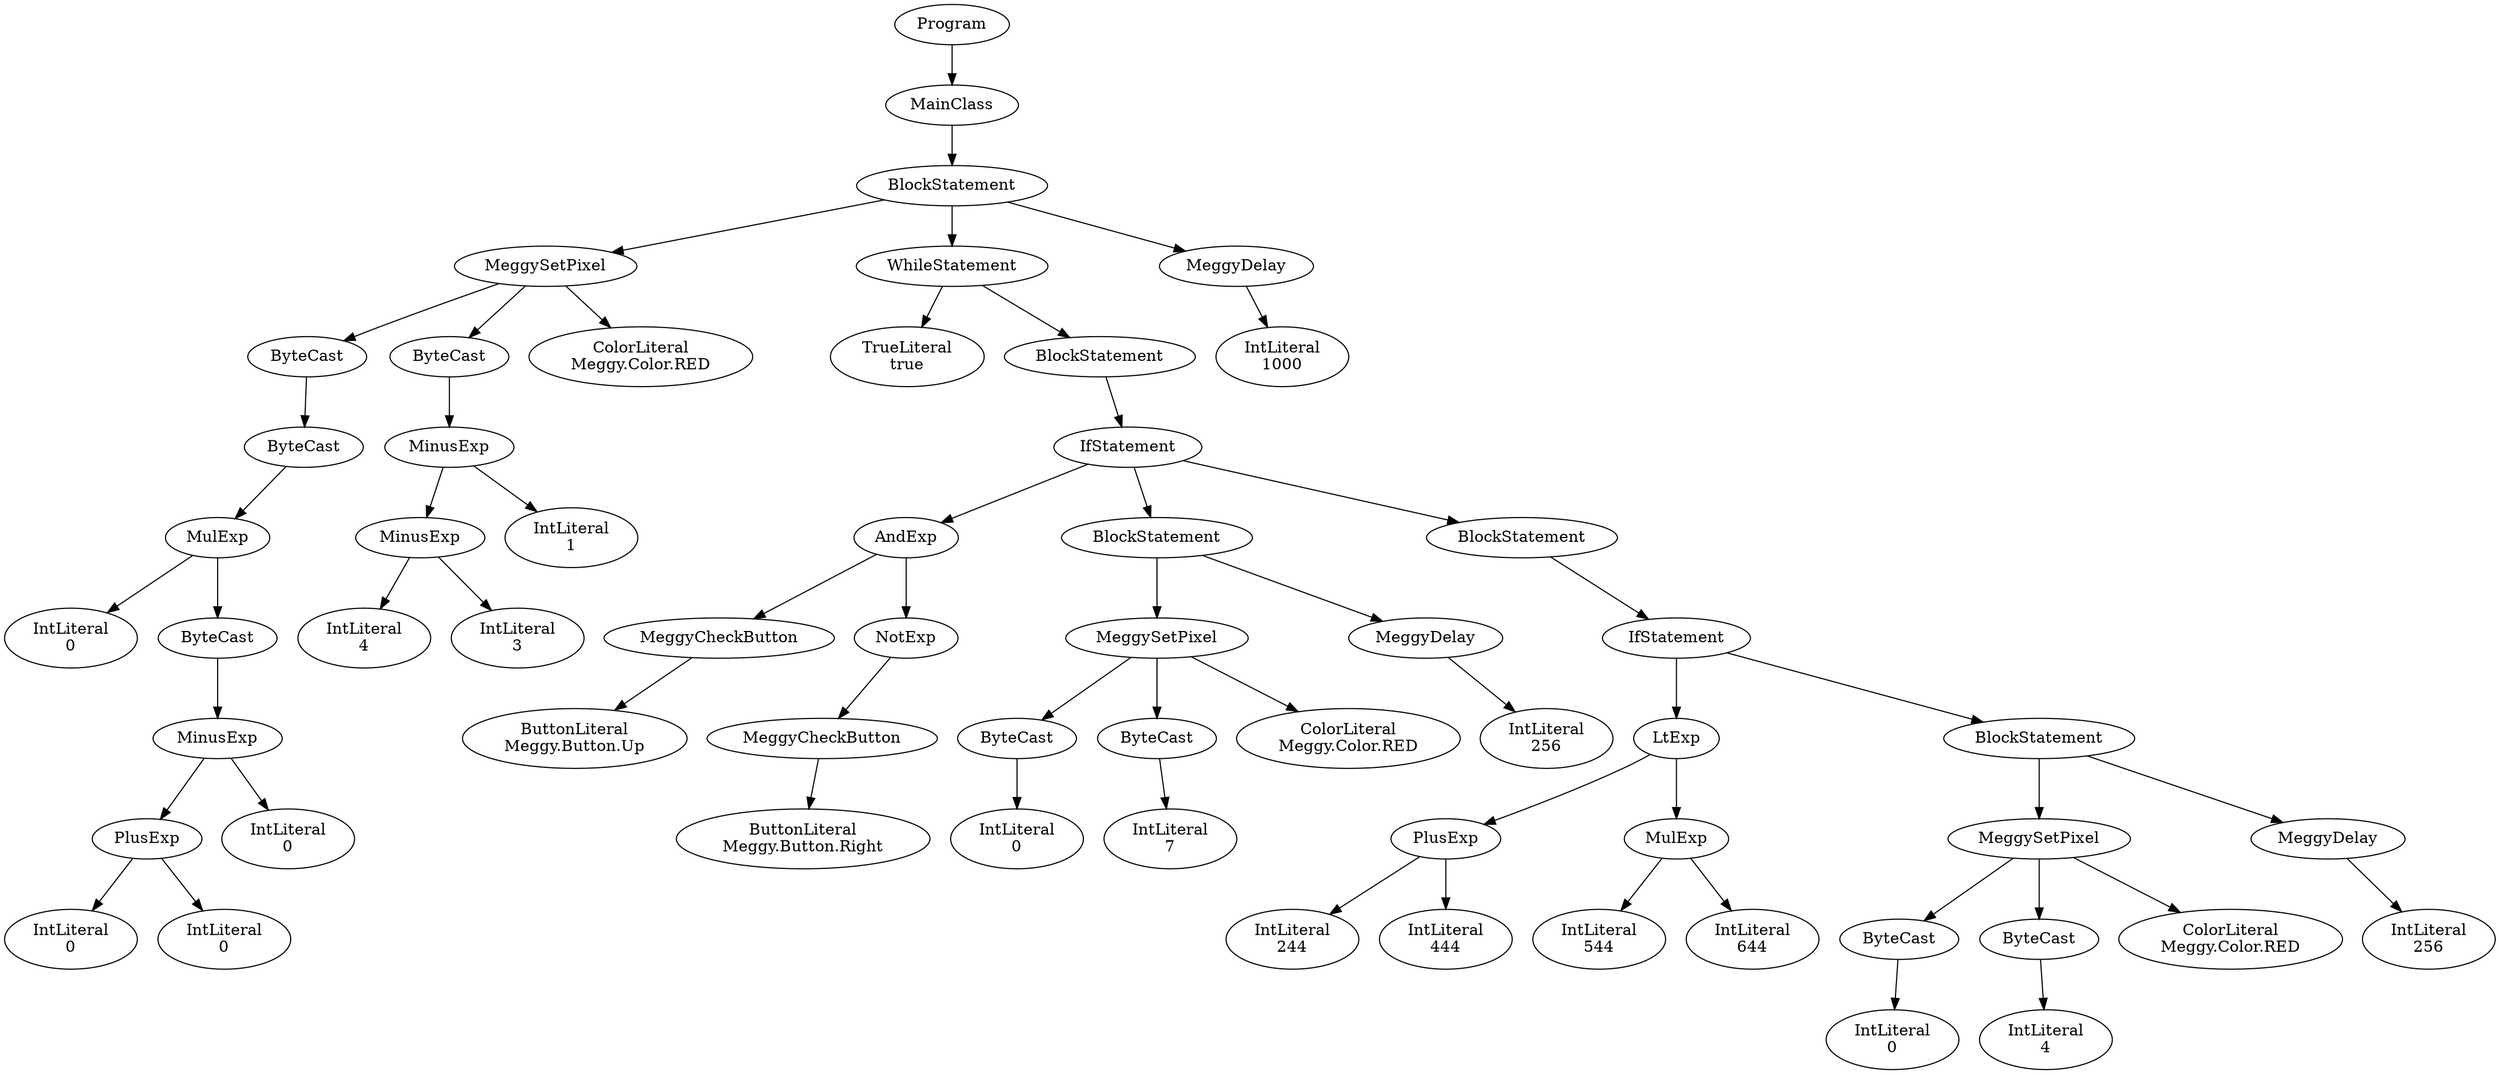 digraph ASTGraph {
0 [ label="Program" ];
1 [ label="MainClass" ];
0 -> 1
2 [ label="BlockStatement" ];
1 -> 2
3 [ label="MeggySetPixel" ];
2 -> 3
4 [ label="ByteCast" ];
3 -> 4
5 [ label="ByteCast" ];
4 -> 5
6 [ label="MulExp" ];
5 -> 6
7 [ label="IntLiteral\n0" ];
6 -> 7
8 [ label="ByteCast" ];
6 -> 8
9 [ label="MinusExp" ];
8 -> 9
10 [ label="PlusExp" ];
9 -> 10
11 [ label="IntLiteral\n0" ];
10 -> 11
12 [ label="IntLiteral\n0" ];
10 -> 12
13 [ label="IntLiteral\n0" ];
9 -> 13
14 [ label="ByteCast" ];
3 -> 14
15 [ label="MinusExp" ];
14 -> 15
16 [ label="MinusExp" ];
15 -> 16
17 [ label="IntLiteral\n4" ];
16 -> 17
18 [ label="IntLiteral\n3" ];
16 -> 18
19 [ label="IntLiteral\n1" ];
15 -> 19
20 [ label="ColorLiteral\nMeggy.Color.RED" ];
3 -> 20
21 [ label="WhileStatement" ];
2 -> 21
22 [ label="TrueLiteral\ntrue" ];
21 -> 22
23 [ label="BlockStatement" ];
21 -> 23
24 [ label="IfStatement" ];
23 -> 24
25 [ label="AndExp" ];
24 -> 25
26 [ label="MeggyCheckButton" ];
25 -> 26
27 [ label="ButtonLiteral\nMeggy.Button.Up" ];
26 -> 27
28 [ label="NotExp" ];
25 -> 28
29 [ label="MeggyCheckButton" ];
28 -> 29
30 [ label="ButtonLiteral\nMeggy.Button.Right" ];
29 -> 30
31 [ label="BlockStatement" ];
24 -> 31
32 [ label="MeggySetPixel" ];
31 -> 32
33 [ label="ByteCast" ];
32 -> 33
34 [ label="IntLiteral\n0" ];
33 -> 34
35 [ label="ByteCast" ];
32 -> 35
36 [ label="IntLiteral\n7" ];
35 -> 36
37 [ label="ColorLiteral\nMeggy.Color.RED" ];
32 -> 37
38 [ label="MeggyDelay" ];
31 -> 38
39 [ label="IntLiteral\n256" ];
38 -> 39
40 [ label="BlockStatement" ];
24 -> 40
41 [ label="IfStatement" ];
40 -> 41
42 [ label="LtExp" ];
41 -> 42
43 [ label="PlusExp" ];
42 -> 43
44 [ label="IntLiteral\n244" ];
43 -> 44
45 [ label="IntLiteral\n444" ];
43 -> 45
46 [ label="MulExp" ];
42 -> 46
47 [ label="IntLiteral\n544" ];
46 -> 47
48 [ label="IntLiteral\n644" ];
46 -> 48
49 [ label="BlockStatement" ];
41 -> 49
50 [ label="MeggySetPixel" ];
49 -> 50
51 [ label="ByteCast" ];
50 -> 51
52 [ label="IntLiteral\n0" ];
51 -> 52
53 [ label="ByteCast" ];
50 -> 53
54 [ label="IntLiteral\n4" ];
53 -> 54
55 [ label="ColorLiteral\nMeggy.Color.RED" ];
50 -> 55
56 [ label="MeggyDelay" ];
49 -> 56
57 [ label="IntLiteral\n256" ];
56 -> 57
58 [ label="MeggyDelay" ];
2 -> 58
59 [ label="IntLiteral\n1000" ];
58 -> 59
}
